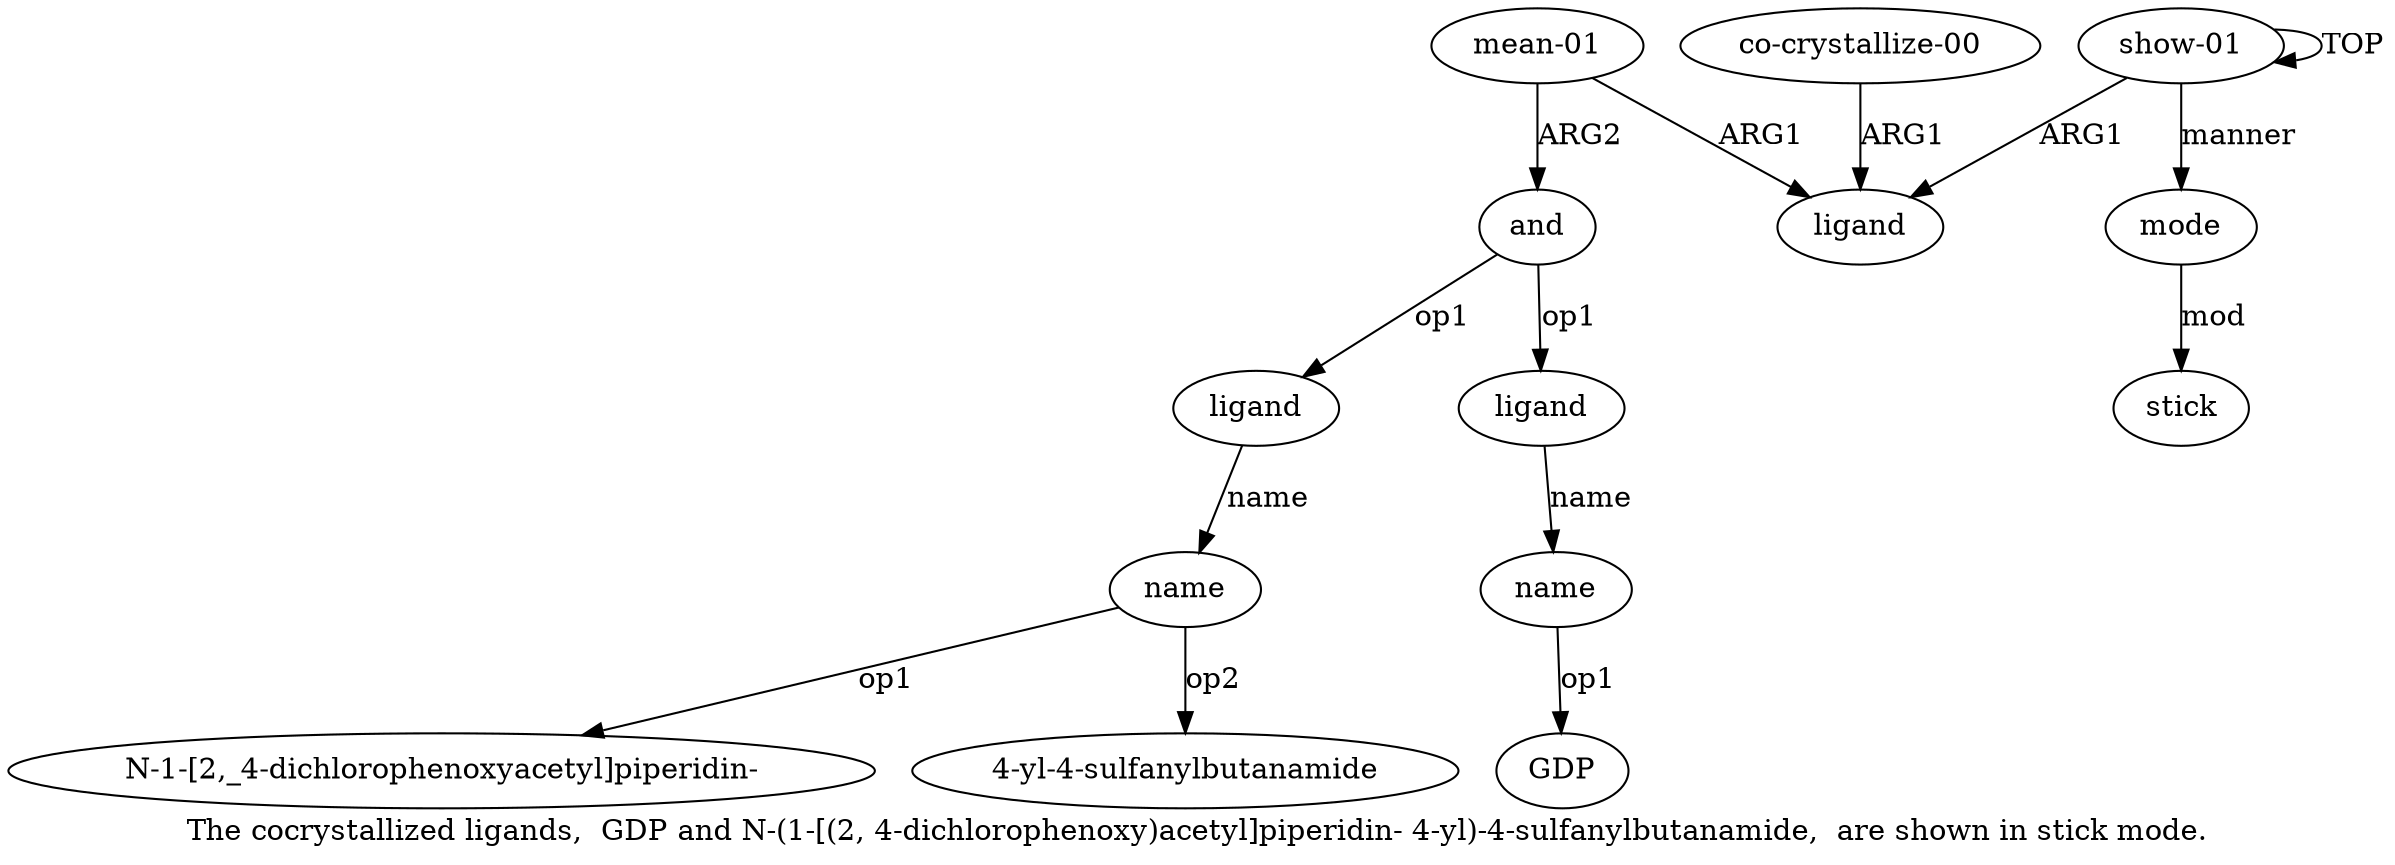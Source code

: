 digraph  {
	graph [label="The cocrystallized ligands,  GDP and N-(1-[(2, 4-dichlorophenoxy)acetyl]piperidin- 4-yl)-4-sulfanylbutanamide,  are shown in stick \
mode."];
	node [label="\N"];
	"a8 N-1-[2,_4-dichlorophenoxyacetyl]piperidin-"	 [color=black,
		gold_ind=-1,
		gold_label="N-1-[2,_4-dichlorophenoxyacetyl]piperidin-",
		label="N-1-[2,_4-dichlorophenoxyacetyl]piperidin-",
		test_ind=-1,
		test_label="N-1-[2,_4-dichlorophenoxyacetyl]piperidin-"];
	a10	 [color=black,
		gold_ind=10,
		gold_label=stick,
		label=stick,
		test_ind=10,
		test_label=stick];
	"a6 GDP"	 [color=black,
		gold_ind=-1,
		gold_label=GDP,
		label=GDP,
		test_ind=-1,
		test_label=GDP];
	a1	 [color=black,
		gold_ind=1,
		gold_label=ligand,
		label=ligand,
		test_ind=1,
		test_label=ligand];
	a0	 [color=black,
		gold_ind=0,
		gold_label="show-01",
		label="show-01",
		test_ind=0,
		test_label="show-01"];
	a0 -> a1 [key=0,
	color=black,
	gold_label=ARG1,
	label=ARG1,
	test_label=ARG1];
a0 -> a0 [key=0,
color=black,
gold_label=TOP,
label=TOP,
test_label=TOP];
a9 [color=black,
gold_ind=9,
gold_label=mode,
label=mode,
test_ind=9,
test_label=mode];
a0 -> a9 [key=0,
color=black,
gold_label=manner,
label=manner,
test_label=manner];
a3 [color=black,
gold_ind=3,
gold_label="mean-01",
label="mean-01",
test_ind=3,
test_label="mean-01"];
a3 -> a1 [key=0,
color=black,
gold_label=ARG1,
label=ARG1,
test_label=ARG1];
a4 [color=black,
gold_ind=4,
gold_label=and,
label=and,
test_ind=4,
test_label=and];
a3 -> a4 [key=0,
color=black,
gold_label=ARG2,
label=ARG2,
test_label=ARG2];
a2 [color=black,
gold_ind=2,
gold_label="co-crystallize-00",
label="co-crystallize-00",
test_ind=2,
test_label="co-crystallize-00"];
a2 -> a1 [key=0,
color=black,
gold_label=ARG1,
label=ARG1,
test_label=ARG1];
a5 [color=black,
gold_ind=5,
gold_label=ligand,
label=ligand,
test_ind=5,
test_label=ligand];
a6 [color=black,
gold_ind=6,
gold_label=name,
label=name,
test_ind=6,
test_label=name];
a5 -> a6 [key=0,
color=black,
gold_label=name,
label=name,
test_label=name];
a4 -> a5 [key=0,
color=black,
gold_label=op1,
label=op1,
test_label=op1];
a7 [color=black,
gold_ind=7,
gold_label=ligand,
label=ligand,
test_ind=7,
test_label=ligand];
a4 -> a7 [key=0,
color=black,
gold_label=op1,
label=op1,
test_label=op1];
a8 [color=black,
gold_ind=8,
gold_label=name,
label=name,
test_ind=8,
test_label=name];
a7 -> a8 [key=0,
color=black,
gold_label=name,
label=name,
test_label=name];
a6 -> "a6 GDP" [key=0,
color=black,
gold_label=op1,
label=op1,
test_label=op1];
a9 -> a10 [key=0,
color=black,
gold_label=mod,
label=mod,
test_label=mod];
a8 -> "a8 N-1-[2,_4-dichlorophenoxyacetyl]piperidin-" [key=0,
color=black,
gold_label=op1,
label=op1,
test_label=op1];
"a8 4-yl-4-sulfanylbutanamide" [color=black,
gold_ind=-1,
gold_label="4-yl-4-sulfanylbutanamide",
label="4-yl-4-sulfanylbutanamide",
test_ind=-1,
test_label="4-yl-4-sulfanylbutanamide"];
a8 -> "a8 4-yl-4-sulfanylbutanamide" [key=0,
color=black,
gold_label=op2,
label=op2,
test_label=op2];
}
